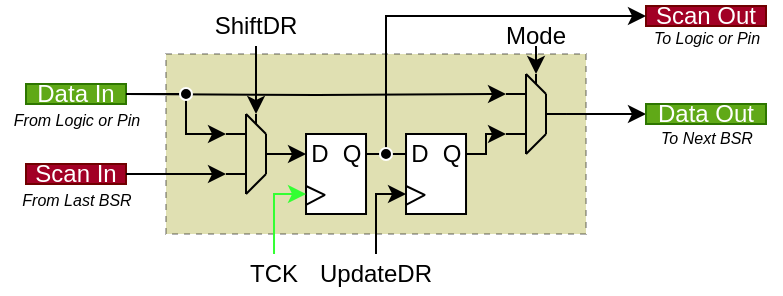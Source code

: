 <mxfile>
    <diagram name="第 1 页" id="Ik-g8sNIh_6q8OoHqGbS">
        <mxGraphModel dx="1243" dy="927" grid="1" gridSize="10" guides="1" tooltips="1" connect="1" arrows="1" fold="1" page="1" pageScale="1" pageWidth="827" pageHeight="1169" background="none" math="0" shadow="0">
            <root>
                <mxCell id="0"/>
                <mxCell id="1" parent="0"/>
                <mxCell id="hj5V9L2vQso6mufphsfm-422" value="" style="rounded=0;whiteSpace=wrap;html=1;fillColor=#999900;dashed=1;opacity=30;" parent="1" vertex="1">
                    <mxGeometry x="-670" y="54" width="210.01" height="90" as="geometry"/>
                </mxCell>
                <mxCell id="hj5V9L2vQso6mufphsfm-383" value="" style="group" parent="1" vertex="1" connectable="0">
                    <mxGeometry x="-599.99" y="94" width="30" height="40" as="geometry"/>
                </mxCell>
                <mxCell id="hj5V9L2vQso6mufphsfm-376" value="" style="whiteSpace=wrap;html=1;container=0;fillColor=default;" parent="hj5V9L2vQso6mufphsfm-383" vertex="1">
                    <mxGeometry width="30" height="40" as="geometry"/>
                </mxCell>
                <mxCell id="hj5V9L2vQso6mufphsfm-377" value="" style="edgeStyle=none;orthogonalLoop=1;jettySize=auto;html=1;rounded=0;exitX=-0.001;exitY=0.645;exitDx=0;exitDy=0;exitPerimeter=0;entryX=0.296;entryY=0.752;entryDx=0;entryDy=0;entryPerimeter=0;endArrow=none;endFill=0;" parent="hj5V9L2vQso6mufphsfm-383" edge="1">
                    <mxGeometry width="80" relative="1" as="geometry">
                        <mxPoint y="26" as="sourcePoint"/>
                        <mxPoint x="9.6" y="30.56" as="targetPoint"/>
                        <Array as="points"/>
                    </mxGeometry>
                </mxCell>
                <mxCell id="hj5V9L2vQso6mufphsfm-378" value="" style="edgeStyle=none;orthogonalLoop=1;jettySize=auto;html=1;rounded=0;exitX=-0.001;exitY=0.645;exitDx=0;exitDy=0;exitPerimeter=0;entryX=0.025;entryY=0.801;entryDx=0;entryDy=0;entryPerimeter=0;endArrow=none;endFill=0;" parent="hj5V9L2vQso6mufphsfm-383" edge="1">
                    <mxGeometry width="80" relative="1" as="geometry">
                        <mxPoint y="35.4" as="sourcePoint"/>
                        <mxPoint x="9.5" y="30.48" as="targetPoint"/>
                        <Array as="points"/>
                    </mxGeometry>
                </mxCell>
                <mxCell id="hj5V9L2vQso6mufphsfm-379" value="D" style="text;strokeColor=none;align=center;fillColor=none;html=1;verticalAlign=middle;whiteSpace=wrap;rounded=0;container=0;" parent="hj5V9L2vQso6mufphsfm-383" vertex="1">
                    <mxGeometry y="4" width="14" height="12" as="geometry"/>
                </mxCell>
                <mxCell id="hj5V9L2vQso6mufphsfm-380" value="Q" style="text;strokeColor=none;align=center;fillColor=none;html=1;verticalAlign=middle;whiteSpace=wrap;rounded=0;container=0;" parent="hj5V9L2vQso6mufphsfm-383" vertex="1">
                    <mxGeometry x="16" y="4" width="14" height="12" as="geometry"/>
                </mxCell>
                <mxCell id="hj5V9L2vQso6mufphsfm-386" value="" style="group;fillColor=#00FFFF;" parent="1" vertex="1" connectable="0">
                    <mxGeometry x="-549.99" y="94" width="30" height="40" as="geometry"/>
                </mxCell>
                <mxCell id="hj5V9L2vQso6mufphsfm-387" value="" style="whiteSpace=wrap;html=1;container=0;" parent="hj5V9L2vQso6mufphsfm-386" vertex="1">
                    <mxGeometry width="30" height="40" as="geometry"/>
                </mxCell>
                <mxCell id="hj5V9L2vQso6mufphsfm-388" value="" style="edgeStyle=none;orthogonalLoop=1;jettySize=auto;html=1;rounded=0;exitX=-0.001;exitY=0.645;exitDx=0;exitDy=0;exitPerimeter=0;entryX=0.296;entryY=0.752;entryDx=0;entryDy=0;entryPerimeter=0;endArrow=none;endFill=0;" parent="hj5V9L2vQso6mufphsfm-386" edge="1">
                    <mxGeometry width="80" relative="1" as="geometry">
                        <mxPoint y="26" as="sourcePoint"/>
                        <mxPoint x="9.6" y="30.56" as="targetPoint"/>
                        <Array as="points"/>
                    </mxGeometry>
                </mxCell>
                <mxCell id="hj5V9L2vQso6mufphsfm-389" value="" style="edgeStyle=none;orthogonalLoop=1;jettySize=auto;html=1;rounded=0;exitX=-0.001;exitY=0.645;exitDx=0;exitDy=0;exitPerimeter=0;entryX=0.025;entryY=0.801;entryDx=0;entryDy=0;entryPerimeter=0;endArrow=none;endFill=0;" parent="hj5V9L2vQso6mufphsfm-386" edge="1">
                    <mxGeometry width="80" relative="1" as="geometry">
                        <mxPoint y="35.4" as="sourcePoint"/>
                        <mxPoint x="9.5" y="30.48" as="targetPoint"/>
                        <Array as="points"/>
                    </mxGeometry>
                </mxCell>
                <mxCell id="hj5V9L2vQso6mufphsfm-390" value="D" style="text;strokeColor=none;align=center;fillColor=none;html=1;verticalAlign=middle;whiteSpace=wrap;rounded=0;container=0;" parent="hj5V9L2vQso6mufphsfm-386" vertex="1">
                    <mxGeometry y="4" width="14" height="12" as="geometry"/>
                </mxCell>
                <mxCell id="hj5V9L2vQso6mufphsfm-391" value="Q" style="text;strokeColor=none;align=center;fillColor=none;html=1;verticalAlign=middle;whiteSpace=wrap;rounded=0;container=0;" parent="hj5V9L2vQso6mufphsfm-386" vertex="1">
                    <mxGeometry x="16" y="4" width="14" height="12" as="geometry"/>
                </mxCell>
                <mxCell id="hj5V9L2vQso6mufphsfm-395" style="edgeStyle=orthogonalEdgeStyle;rounded=0;orthogonalLoop=1;jettySize=auto;html=1;exitX=1;exitY=0.5;exitDx=0;exitDy=0;entryX=0;entryY=0.5;entryDx=0;entryDy=0;endArrow=none;endFill=0;startArrow=none;" parent="1" source="hj5V9L2vQso6mufphsfm-380" target="hj5V9L2vQso6mufphsfm-390" edge="1">
                    <mxGeometry relative="1" as="geometry"/>
                </mxCell>
                <mxCell id="hj5V9L2vQso6mufphsfm-410" value="" style="group;connectable=1;" parent="1" vertex="1" connectable="0">
                    <mxGeometry x="-499.99" y="64" width="30" height="40" as="geometry"/>
                </mxCell>
                <mxCell id="hj5V9L2vQso6mufphsfm-404" value="" style="edgeStyle=none;orthogonalLoop=1;jettySize=auto;html=1;rounded=0;endArrow=none;endFill=0;" parent="hj5V9L2vQso6mufphsfm-410" edge="1">
                    <mxGeometry width="80" relative="1" as="geometry">
                        <mxPoint x="15" y="5" as="sourcePoint"/>
                        <mxPoint x="15" as="targetPoint"/>
                        <Array as="points"/>
                    </mxGeometry>
                </mxCell>
                <mxCell id="hj5V9L2vQso6mufphsfm-397" value="" style="edgeStyle=none;orthogonalLoop=1;jettySize=auto;html=1;rounded=0;endArrow=none;endFill=0;" parent="hj5V9L2vQso6mufphsfm-410" edge="1">
                    <mxGeometry width="80" relative="1" as="geometry">
                        <mxPoint x="10" y="40" as="sourcePoint"/>
                        <mxPoint x="10" as="targetPoint"/>
                        <Array as="points"/>
                    </mxGeometry>
                </mxCell>
                <mxCell id="hj5V9L2vQso6mufphsfm-398" value="" style="edgeStyle=none;orthogonalLoop=1;jettySize=auto;html=1;rounded=0;endArrow=none;endFill=0;" parent="hj5V9L2vQso6mufphsfm-410" edge="1">
                    <mxGeometry width="80" relative="1" as="geometry">
                        <mxPoint x="20" y="30" as="sourcePoint"/>
                        <mxPoint x="20" y="10" as="targetPoint"/>
                        <Array as="points"/>
                    </mxGeometry>
                </mxCell>
                <mxCell id="hj5V9L2vQso6mufphsfm-399" value="" style="edgeStyle=none;orthogonalLoop=1;jettySize=auto;html=1;rounded=0;endArrow=none;endFill=0;" parent="hj5V9L2vQso6mufphsfm-410" edge="1">
                    <mxGeometry width="80" relative="1" as="geometry">
                        <mxPoint x="30" y="20" as="sourcePoint"/>
                        <mxPoint x="20" y="20" as="targetPoint"/>
                        <Array as="points"/>
                    </mxGeometry>
                </mxCell>
                <mxCell id="hj5V9L2vQso6mufphsfm-400" value="" style="edgeStyle=none;orthogonalLoop=1;jettySize=auto;html=1;rounded=0;endArrow=none;endFill=0;" parent="hj5V9L2vQso6mufphsfm-410" edge="1">
                    <mxGeometry width="80" relative="1" as="geometry">
                        <mxPoint x="10" y="10" as="sourcePoint"/>
                        <mxPoint y="10" as="targetPoint"/>
                        <Array as="points"/>
                    </mxGeometry>
                </mxCell>
                <mxCell id="hj5V9L2vQso6mufphsfm-401" value="" style="edgeStyle=none;orthogonalLoop=1;jettySize=auto;html=1;rounded=0;endArrow=none;endFill=0;" parent="hj5V9L2vQso6mufphsfm-410" edge="1">
                    <mxGeometry width="80" relative="1" as="geometry">
                        <mxPoint x="10" y="30" as="sourcePoint"/>
                        <mxPoint y="30" as="targetPoint"/>
                        <Array as="points"/>
                    </mxGeometry>
                </mxCell>
                <mxCell id="hj5V9L2vQso6mufphsfm-402" value="" style="edgeStyle=none;orthogonalLoop=1;jettySize=auto;html=1;rounded=0;endArrow=none;endFill=0;" parent="hj5V9L2vQso6mufphsfm-410" edge="1">
                    <mxGeometry width="80" relative="1" as="geometry">
                        <mxPoint x="20" y="10" as="sourcePoint"/>
                        <mxPoint x="10" as="targetPoint"/>
                        <Array as="points"/>
                    </mxGeometry>
                </mxCell>
                <mxCell id="hj5V9L2vQso6mufphsfm-403" value="" style="edgeStyle=none;orthogonalLoop=1;jettySize=auto;html=1;rounded=0;endArrow=none;endFill=0;" parent="hj5V9L2vQso6mufphsfm-410" edge="1">
                    <mxGeometry width="80" relative="1" as="geometry">
                        <mxPoint x="20" y="30" as="sourcePoint"/>
                        <mxPoint x="10" y="40" as="targetPoint"/>
                        <Array as="points"/>
                    </mxGeometry>
                </mxCell>
                <mxCell id="hj5V9L2vQso6mufphsfm-411" value="" style="group;connectable=1;" parent="1" vertex="1" connectable="0">
                    <mxGeometry x="-639.99" y="84" width="30" height="40" as="geometry"/>
                </mxCell>
                <mxCell id="hj5V9L2vQso6mufphsfm-412" value="" style="edgeStyle=none;orthogonalLoop=1;jettySize=auto;html=1;rounded=0;endArrow=none;endFill=0;" parent="hj5V9L2vQso6mufphsfm-411" edge="1">
                    <mxGeometry width="80" relative="1" as="geometry">
                        <mxPoint x="15" y="5" as="sourcePoint"/>
                        <mxPoint x="15" as="targetPoint"/>
                        <Array as="points"/>
                    </mxGeometry>
                </mxCell>
                <mxCell id="hj5V9L2vQso6mufphsfm-413" value="" style="edgeStyle=none;orthogonalLoop=1;jettySize=auto;html=1;rounded=0;endArrow=none;endFill=0;" parent="hj5V9L2vQso6mufphsfm-411" edge="1">
                    <mxGeometry width="80" relative="1" as="geometry">
                        <mxPoint x="10" y="40" as="sourcePoint"/>
                        <mxPoint x="10" as="targetPoint"/>
                        <Array as="points"/>
                    </mxGeometry>
                </mxCell>
                <mxCell id="hj5V9L2vQso6mufphsfm-414" value="" style="edgeStyle=none;orthogonalLoop=1;jettySize=auto;html=1;rounded=0;endArrow=none;endFill=0;" parent="hj5V9L2vQso6mufphsfm-411" edge="1">
                    <mxGeometry width="80" relative="1" as="geometry">
                        <mxPoint x="20" y="30" as="sourcePoint"/>
                        <mxPoint x="20" y="10" as="targetPoint"/>
                        <Array as="points"/>
                    </mxGeometry>
                </mxCell>
                <mxCell id="hj5V9L2vQso6mufphsfm-415" value="" style="edgeStyle=none;orthogonalLoop=1;jettySize=auto;html=1;rounded=0;endArrow=none;endFill=0;" parent="hj5V9L2vQso6mufphsfm-411" edge="1">
                    <mxGeometry width="80" relative="1" as="geometry">
                        <mxPoint x="30" y="20" as="sourcePoint"/>
                        <mxPoint x="20" y="20" as="targetPoint"/>
                        <Array as="points"/>
                    </mxGeometry>
                </mxCell>
                <mxCell id="hj5V9L2vQso6mufphsfm-416" value="" style="edgeStyle=none;orthogonalLoop=1;jettySize=auto;html=1;rounded=0;endArrow=none;endFill=0;" parent="hj5V9L2vQso6mufphsfm-411" edge="1">
                    <mxGeometry width="80" relative="1" as="geometry">
                        <mxPoint x="10" y="10" as="sourcePoint"/>
                        <mxPoint y="10" as="targetPoint"/>
                        <Array as="points"/>
                    </mxGeometry>
                </mxCell>
                <mxCell id="hj5V9L2vQso6mufphsfm-417" value="" style="edgeStyle=none;orthogonalLoop=1;jettySize=auto;html=1;rounded=0;endArrow=none;endFill=0;" parent="hj5V9L2vQso6mufphsfm-411" edge="1">
                    <mxGeometry width="80" relative="1" as="geometry">
                        <mxPoint x="10" y="30" as="sourcePoint"/>
                        <mxPoint y="30" as="targetPoint"/>
                        <Array as="points"/>
                    </mxGeometry>
                </mxCell>
                <mxCell id="hj5V9L2vQso6mufphsfm-418" value="" style="edgeStyle=none;orthogonalLoop=1;jettySize=auto;html=1;rounded=0;endArrow=none;endFill=0;" parent="hj5V9L2vQso6mufphsfm-411" edge="1">
                    <mxGeometry width="80" relative="1" as="geometry">
                        <mxPoint x="20" y="10" as="sourcePoint"/>
                        <mxPoint x="10" as="targetPoint"/>
                        <Array as="points"/>
                    </mxGeometry>
                </mxCell>
                <mxCell id="hj5V9L2vQso6mufphsfm-419" value="" style="edgeStyle=none;orthogonalLoop=1;jettySize=auto;html=1;rounded=0;endArrow=none;endFill=0;" parent="hj5V9L2vQso6mufphsfm-411" edge="1">
                    <mxGeometry width="80" relative="1" as="geometry">
                        <mxPoint x="20" y="30" as="sourcePoint"/>
                        <mxPoint x="10" y="40" as="targetPoint"/>
                        <Array as="points"/>
                    </mxGeometry>
                </mxCell>
                <mxCell id="hj5V9L2vQso6mufphsfm-421" style="edgeStyle=orthogonalEdgeStyle;rounded=0;orthogonalLoop=1;jettySize=auto;html=1;exitX=1;exitY=0.5;exitDx=0;exitDy=0;entryX=0;entryY=0.75;entryDx=0;entryDy=0;" parent="1" source="hj5V9L2vQso6mufphsfm-391" target="hj5V9L2vQso6mufphsfm-410" edge="1">
                    <mxGeometry relative="1" as="geometry">
                        <Array as="points">
                            <mxPoint x="-509.99" y="104"/>
                            <mxPoint x="-509.99" y="94"/>
                        </Array>
                    </mxGeometry>
                </mxCell>
                <mxCell id="hj5V9L2vQso6mufphsfm-531" style="edgeStyle=orthogonalEdgeStyle;rounded=0;orthogonalLoop=1;jettySize=auto;html=1;exitX=1;exitY=0.5;exitDx=0;exitDy=0;" parent="1" source="hj5V9L2vQso6mufphsfm-410" edge="1">
                    <mxGeometry relative="1" as="geometry">
                        <mxPoint x="-430" y="84" as="targetPoint"/>
                    </mxGeometry>
                </mxCell>
                <mxCell id="hj5V9L2vQso6mufphsfm-541" style="edgeStyle=orthogonalEdgeStyle;rounded=0;orthogonalLoop=1;jettySize=auto;html=1;entryX=0;entryY=0.25;entryDx=0;entryDy=0;" parent="1" target="hj5V9L2vQso6mufphsfm-410" edge="1">
                    <mxGeometry relative="1" as="geometry">
                        <mxPoint x="-690" y="74" as="sourcePoint"/>
                    </mxGeometry>
                </mxCell>
                <mxCell id="11" style="edgeStyle=none;html=1;exitX=0.5;exitY=1;exitDx=0;exitDy=0;entryX=0.5;entryY=0;entryDx=0;entryDy=0;" edge="1" parent="1" source="hj5V9L2vQso6mufphsfm-548" target="hj5V9L2vQso6mufphsfm-410">
                    <mxGeometry relative="1" as="geometry"/>
                </mxCell>
                <mxCell id="hj5V9L2vQso6mufphsfm-548" value="Mode" style="text;strokeColor=none;align=center;fillColor=none;html=1;verticalAlign=middle;whiteSpace=wrap;rounded=0;" parent="1" vertex="1">
                    <mxGeometry x="-499.99" y="40" width="30" height="10" as="geometry"/>
                </mxCell>
                <mxCell id="hj5V9L2vQso6mufphsfm-561" value="TCK" style="text;strokeColor=none;align=center;fillColor=none;html=1;verticalAlign=middle;whiteSpace=wrap;rounded=0;" parent="1" vertex="1">
                    <mxGeometry x="-628.98" y="154" width="25.99" height="20" as="geometry"/>
                </mxCell>
                <mxCell id="hj5V9L2vQso6mufphsfm-564" style="edgeStyle=orthogonalEdgeStyle;rounded=0;orthogonalLoop=1;jettySize=auto;html=1;exitX=0.5;exitY=0;exitDx=0;exitDy=0;entryX=0;entryY=0.75;entryDx=0;entryDy=0;" parent="1" source="hj5V9L2vQso6mufphsfm-562" target="hj5V9L2vQso6mufphsfm-387" edge="1">
                    <mxGeometry relative="1" as="geometry">
                        <Array as="points">
                            <mxPoint x="-565" y="124"/>
                        </Array>
                    </mxGeometry>
                </mxCell>
                <mxCell id="hj5V9L2vQso6mufphsfm-562" value="UpdateDR" style="text;strokeColor=none;align=center;fillColor=none;html=1;verticalAlign=middle;whiteSpace=wrap;rounded=0;" parent="1" vertex="1">
                    <mxGeometry x="-585" y="154" width="40" height="20" as="geometry"/>
                </mxCell>
                <mxCell id="hj5V9L2vQso6mufphsfm-567" style="edgeStyle=orthogonalEdgeStyle;rounded=0;orthogonalLoop=1;jettySize=auto;html=1;exitX=0.5;exitY=1;exitDx=0;exitDy=0;entryX=0.5;entryY=0;entryDx=0;entryDy=0;" parent="1" edge="1">
                    <mxGeometry relative="1" as="geometry">
                        <mxPoint x="-624.99" y="84" as="targetPoint"/>
                        <mxPoint x="-624.99" y="50" as="sourcePoint"/>
                    </mxGeometry>
                </mxCell>
                <mxCell id="7" value="Data In" style="text;strokeColor=#2D7600;align=center;fillColor=#60a917;html=1;verticalAlign=middle;whiteSpace=wrap;rounded=0;fontColor=#ffffff;" vertex="1" parent="1">
                    <mxGeometry x="-740" y="69" width="50" height="10" as="geometry"/>
                </mxCell>
                <mxCell id="8" value="Scan In" style="text;strokeColor=#6F0000;align=center;fillColor=#a20025;html=1;verticalAlign=middle;whiteSpace=wrap;rounded=0;fontColor=#ffffff;" vertex="1" parent="1">
                    <mxGeometry x="-740" y="109" width="50" height="10" as="geometry"/>
                </mxCell>
                <mxCell id="9" value="Data Out" style="text;strokeColor=#2D7600;align=center;fillColor=#60a917;html=1;verticalAlign=middle;whiteSpace=wrap;rounded=0;fontColor=#ffffff;" vertex="1" parent="1">
                    <mxGeometry x="-430" y="79" width="60" height="10" as="geometry"/>
                </mxCell>
                <mxCell id="10" value="Scan Out" style="text;strokeColor=#6F0000;align=center;fillColor=#a20025;html=1;verticalAlign=middle;whiteSpace=wrap;rounded=0;fontColor=#ffffff;" vertex="1" parent="1">
                    <mxGeometry x="-430" y="30" width="60" height="10" as="geometry"/>
                </mxCell>
                <mxCell id="14" style="edgeStyle=orthogonalEdgeStyle;rounded=0;orthogonalLoop=1;jettySize=auto;html=1;exitX=0.5;exitY=0;exitDx=0;exitDy=0;entryX=0;entryY=0.75;entryDx=0;entryDy=0;strokeColor=#33FF33;" edge="1" parent="1" source="hj5V9L2vQso6mufphsfm-561" target="hj5V9L2vQso6mufphsfm-376">
                    <mxGeometry relative="1" as="geometry">
                        <Array as="points">
                            <mxPoint x="-616" y="124"/>
                        </Array>
                        <mxPoint x="-615" y="154" as="sourcePoint"/>
                        <mxPoint x="-599.99" y="124" as="targetPoint"/>
                    </mxGeometry>
                </mxCell>
                <mxCell id="hj5V9L2vQso6mufphsfm-539" style="edgeStyle=orthogonalEdgeStyle;rounded=0;orthogonalLoop=1;jettySize=auto;html=1;entryX=0;entryY=0.25;entryDx=0;entryDy=0;exitX=1;exitY=0.5;exitDx=0;exitDy=0;" parent="1" target="hj5V9L2vQso6mufphsfm-411" edge="1" source="7">
                    <mxGeometry relative="1" as="geometry">
                        <mxPoint x="-680" y="74" as="sourcePoint"/>
                        <Array as="points">
                            <mxPoint x="-660" y="74"/>
                            <mxPoint x="-660" y="94"/>
                        </Array>
                    </mxGeometry>
                </mxCell>
                <mxCell id="20" value="" style="ellipse;whiteSpace=wrap;html=1;strokeColor=#FFFFFF;fillColor=#000000;" vertex="1" parent="1">
                    <mxGeometry x="-663" y="71" width="6" height="6" as="geometry"/>
                </mxCell>
                <mxCell id="31" style="edgeStyle=orthogonalEdgeStyle;rounded=0;orthogonalLoop=1;jettySize=auto;html=1;entryX=0;entryY=0.75;entryDx=0;entryDy=0;exitX=1;exitY=0.5;exitDx=0;exitDy=0;" edge="1" parent="1" source="8" target="hj5V9L2vQso6mufphsfm-411">
                    <mxGeometry relative="1" as="geometry">
                        <mxPoint x="-650.01" y="113.83" as="targetPoint"/>
                        <mxPoint x="-690" y="114" as="sourcePoint"/>
                        <Array as="points">
                            <mxPoint x="-670" y="114"/>
                            <mxPoint x="-670" y="114"/>
                        </Array>
                    </mxGeometry>
                </mxCell>
                <mxCell id="32" style="edgeStyle=orthogonalEdgeStyle;rounded=0;orthogonalLoop=1;jettySize=auto;html=1;entryX=0;entryY=0.5;entryDx=0;entryDy=0;exitX=1;exitY=0.5;exitDx=0;exitDy=0;" edge="1" parent="1" source="hj5V9L2vQso6mufphsfm-411" target="hj5V9L2vQso6mufphsfm-379">
                    <mxGeometry relative="1" as="geometry">
                        <mxPoint x="-629.99" y="124" as="targetPoint"/>
                        <mxPoint x="-680" y="124" as="sourcePoint"/>
                    </mxGeometry>
                </mxCell>
                <mxCell id="33" style="edgeStyle=orthogonalEdgeStyle;rounded=0;orthogonalLoop=1;jettySize=auto;html=1;entryX=0;entryY=0.5;entryDx=0;entryDy=0;exitX=1;exitY=0.5;exitDx=0;exitDy=0;" edge="1" parent="1" source="hj5V9L2vQso6mufphsfm-380" target="10">
                    <mxGeometry relative="1" as="geometry">
                        <mxPoint x="-589.99" y="114.0" as="targetPoint"/>
                        <mxPoint x="-599.99" y="114.0" as="sourcePoint"/>
                        <Array as="points">
                            <mxPoint x="-560" y="104"/>
                            <mxPoint x="-560" y="35"/>
                        </Array>
                    </mxGeometry>
                </mxCell>
                <mxCell id="18" value="" style="ellipse;whiteSpace=wrap;html=1;strokeColor=#FFFFFF;fillColor=#000000;" vertex="1" parent="1">
                    <mxGeometry x="-563" y="101" width="6" height="6" as="geometry"/>
                </mxCell>
                <mxCell id="34" value="ShiftDR" style="text;strokeColor=none;align=center;fillColor=none;html=1;verticalAlign=middle;whiteSpace=wrap;rounded=0;" vertex="1" parent="1">
                    <mxGeometry x="-644.99" y="30" width="40" height="20" as="geometry"/>
                </mxCell>
                <mxCell id="35" value="&lt;font style=&quot;font-size: 8px;&quot;&gt;&lt;i style=&quot;&quot;&gt;From Logic or Pin&lt;/i&gt;&lt;/font&gt;" style="text;strokeColor=none;align=center;fillColor=none;html=1;verticalAlign=middle;whiteSpace=wrap;rounded=0;" vertex="1" parent="1">
                    <mxGeometry x="-752.5" y="79" width="75" height="13" as="geometry"/>
                </mxCell>
                <mxCell id="36" value="&lt;font style=&quot;font-size: 8px;&quot;&gt;&lt;i style=&quot;&quot;&gt;From Last BSR&lt;/i&gt;&lt;/font&gt;" style="text;strokeColor=none;align=center;fillColor=none;html=1;verticalAlign=middle;whiteSpace=wrap;rounded=0;" vertex="1" parent="1">
                    <mxGeometry x="-752.5" y="119" width="75" height="13" as="geometry"/>
                </mxCell>
                <mxCell id="37" value="&lt;font style=&quot;font-size: 8px;&quot;&gt;&lt;i style=&quot;&quot;&gt;To Logic or Pin&lt;/i&gt;&lt;/font&gt;" style="text;strokeColor=none;align=center;fillColor=none;html=1;verticalAlign=middle;whiteSpace=wrap;rounded=0;" vertex="1" parent="1">
                    <mxGeometry x="-437.5" y="38.5" width="75" height="13" as="geometry"/>
                </mxCell>
                <mxCell id="38" value="&lt;font style=&quot;font-size: 8px;&quot;&gt;&lt;i style=&quot;&quot;&gt;To Next BSR&lt;/i&gt;&lt;/font&gt;" style="text;strokeColor=none;align=center;fillColor=none;html=1;verticalAlign=middle;whiteSpace=wrap;rounded=0;" vertex="1" parent="1">
                    <mxGeometry x="-437.5" y="88" width="75" height="13" as="geometry"/>
                </mxCell>
            </root>
        </mxGraphModel>
    </diagram>
</mxfile>